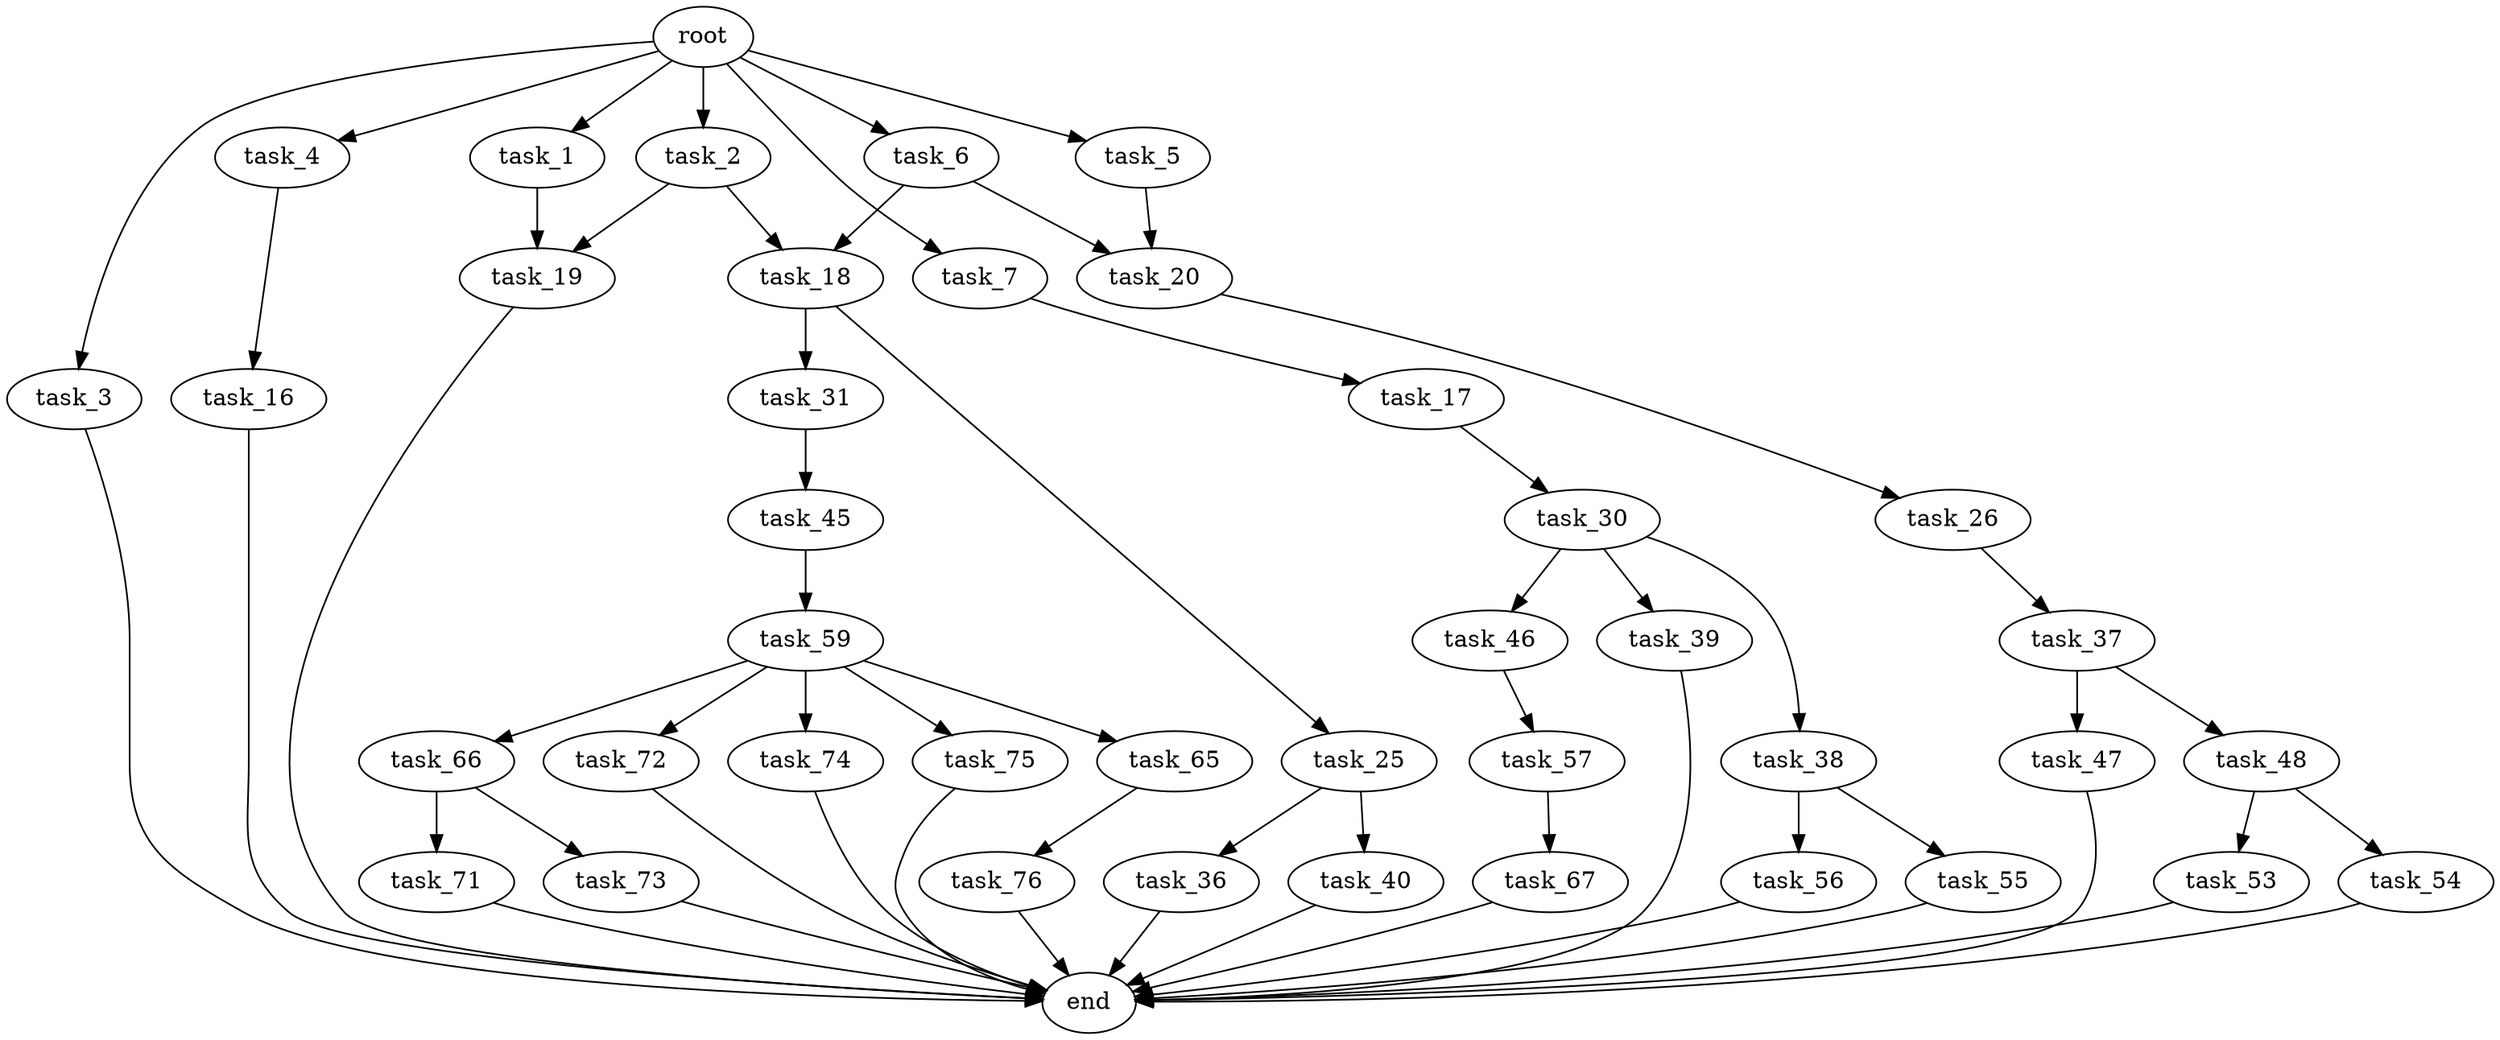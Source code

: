 digraph G {
  root [size="0.000000"];
  task_1 [size="4276501516.000000"];
  task_2 [size="8589934592.000000"];
  task_3 [size="7492132715.000000"];
  task_4 [size="4083118787.000000"];
  task_5 [size="421109681.000000"];
  task_6 [size="17008072199.000000"];
  task_7 [size="1408683647.000000"];
  task_16 [size="8027922574.000000"];
  task_17 [size="35849015252.000000"];
  task_18 [size="123712262264.000000"];
  task_19 [size="68719476736.000000"];
  task_20 [size="1073741824000.000000"];
  task_25 [size="368293445632.000000"];
  task_26 [size="529355593831.000000"];
  task_30 [size="9594454121.000000"];
  task_31 [size="7858669449.000000"];
  task_36 [size="26860056186.000000"];
  task_37 [size="231928233984.000000"];
  task_38 [size="28991029248.000000"];
  task_39 [size="1007969361451.000000"];
  task_40 [size="336326861282.000000"];
  task_45 [size="368293445632.000000"];
  task_46 [size="44156649491.000000"];
  task_47 [size="782757789696.000000"];
  task_48 [size="28991029248.000000"];
  task_53 [size="782757789696.000000"];
  task_54 [size="309547252094.000000"];
  task_55 [size="6788048506.000000"];
  task_56 [size="134217728000.000000"];
  task_57 [size="8589934592.000000"];
  task_59 [size="1422567219878.000000"];
  task_65 [size="52005329454.000000"];
  task_66 [size="368293445632.000000"];
  task_67 [size="231928233984.000000"];
  task_71 [size="1073741824000.000000"];
  task_72 [size="9605787843.000000"];
  task_73 [size="68719476736.000000"];
  task_74 [size="782757789696.000000"];
  task_75 [size="782757789696.000000"];
  task_76 [size="4382272452.000000"];
  end [size="0.000000"];

  root -> task_1 [size="1.000000"];
  root -> task_2 [size="1.000000"];
  root -> task_3 [size="1.000000"];
  root -> task_4 [size="1.000000"];
  root -> task_5 [size="1.000000"];
  root -> task_6 [size="1.000000"];
  root -> task_7 [size="1.000000"];
  task_1 -> task_19 [size="209715200.000000"];
  task_2 -> task_18 [size="33554432.000000"];
  task_2 -> task_19 [size="33554432.000000"];
  task_3 -> end [size="1.000000"];
  task_4 -> task_16 [size="209715200.000000"];
  task_5 -> task_20 [size="33554432.000000"];
  task_6 -> task_18 [size="411041792.000000"];
  task_6 -> task_20 [size="411041792.000000"];
  task_7 -> task_17 [size="75497472.000000"];
  task_16 -> end [size="1.000000"];
  task_17 -> task_30 [size="33554432.000000"];
  task_18 -> task_25 [size="301989888.000000"];
  task_18 -> task_31 [size="301989888.000000"];
  task_19 -> end [size="1.000000"];
  task_20 -> task_26 [size="838860800.000000"];
  task_25 -> task_36 [size="411041792.000000"];
  task_25 -> task_40 [size="411041792.000000"];
  task_26 -> task_37 [size="536870912.000000"];
  task_30 -> task_38 [size="411041792.000000"];
  task_30 -> task_39 [size="411041792.000000"];
  task_30 -> task_46 [size="411041792.000000"];
  task_31 -> task_45 [size="301989888.000000"];
  task_36 -> end [size="1.000000"];
  task_37 -> task_47 [size="301989888.000000"];
  task_37 -> task_48 [size="301989888.000000"];
  task_38 -> task_55 [size="75497472.000000"];
  task_38 -> task_56 [size="75497472.000000"];
  task_39 -> end [size="1.000000"];
  task_40 -> end [size="1.000000"];
  task_45 -> task_59 [size="411041792.000000"];
  task_46 -> task_57 [size="33554432.000000"];
  task_47 -> end [size="1.000000"];
  task_48 -> task_53 [size="75497472.000000"];
  task_48 -> task_54 [size="75497472.000000"];
  task_53 -> end [size="1.000000"];
  task_54 -> end [size="1.000000"];
  task_55 -> end [size="1.000000"];
  task_56 -> end [size="1.000000"];
  task_57 -> task_67 [size="33554432.000000"];
  task_59 -> task_65 [size="838860800.000000"];
  task_59 -> task_66 [size="838860800.000000"];
  task_59 -> task_72 [size="838860800.000000"];
  task_59 -> task_74 [size="838860800.000000"];
  task_59 -> task_75 [size="838860800.000000"];
  task_65 -> task_76 [size="838860800.000000"];
  task_66 -> task_71 [size="411041792.000000"];
  task_66 -> task_73 [size="411041792.000000"];
  task_67 -> end [size="1.000000"];
  task_71 -> end [size="1.000000"];
  task_72 -> end [size="1.000000"];
  task_73 -> end [size="1.000000"];
  task_74 -> end [size="1.000000"];
  task_75 -> end [size="1.000000"];
  task_76 -> end [size="1.000000"];
}
